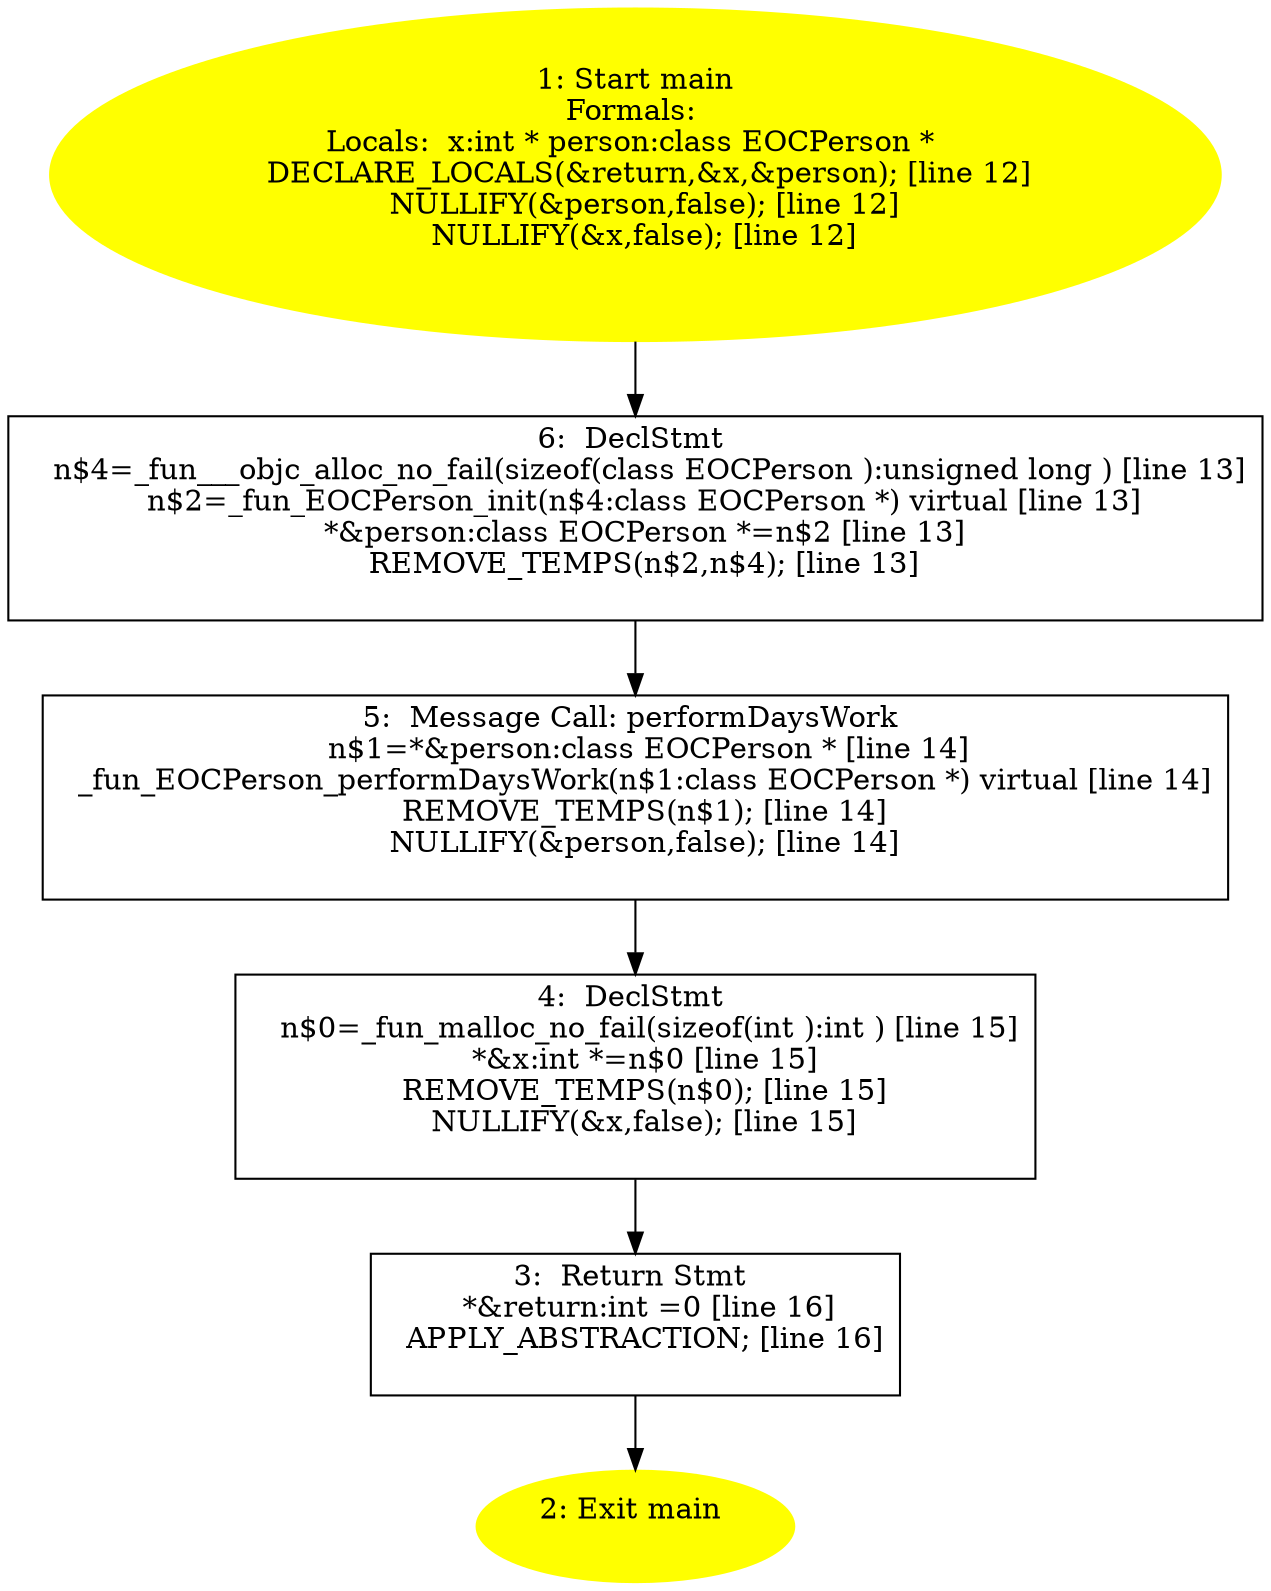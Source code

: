 digraph iCFG {
6 [label="6:  DeclStmt \n   n$4=_fun___objc_alloc_no_fail(sizeof(class EOCPerson ):unsigned long ) [line 13]\n  n$2=_fun_EOCPerson_init(n$4:class EOCPerson *) virtual [line 13]\n  *&person:class EOCPerson *=n$2 [line 13]\n  REMOVE_TEMPS(n$2,n$4); [line 13]\n " shape="box"]
	

	 6 -> 5 ;
5 [label="5:  Message Call: performDaysWork \n   n$1=*&person:class EOCPerson * [line 14]\n  _fun_EOCPerson_performDaysWork(n$1:class EOCPerson *) virtual [line 14]\n  REMOVE_TEMPS(n$1); [line 14]\n  NULLIFY(&person,false); [line 14]\n " shape="box"]
	

	 5 -> 4 ;
4 [label="4:  DeclStmt \n   n$0=_fun_malloc_no_fail(sizeof(int ):int ) [line 15]\n  *&x:int *=n$0 [line 15]\n  REMOVE_TEMPS(n$0); [line 15]\n  NULLIFY(&x,false); [line 15]\n " shape="box"]
	

	 4 -> 3 ;
3 [label="3:  Return Stmt \n   *&return:int =0 [line 16]\n  APPLY_ABSTRACTION; [line 16]\n " shape="box"]
	

	 3 -> 2 ;
2 [label="2: Exit main \n  " color=yellow style=filled]
	

1 [label="1: Start main\nFormals: \nLocals:  x:int * person:class EOCPerson * \n   DECLARE_LOCALS(&return,&x,&person); [line 12]\n  NULLIFY(&person,false); [line 12]\n  NULLIFY(&x,false); [line 12]\n " color=yellow style=filled]
	

	 1 -> 6 ;
}
